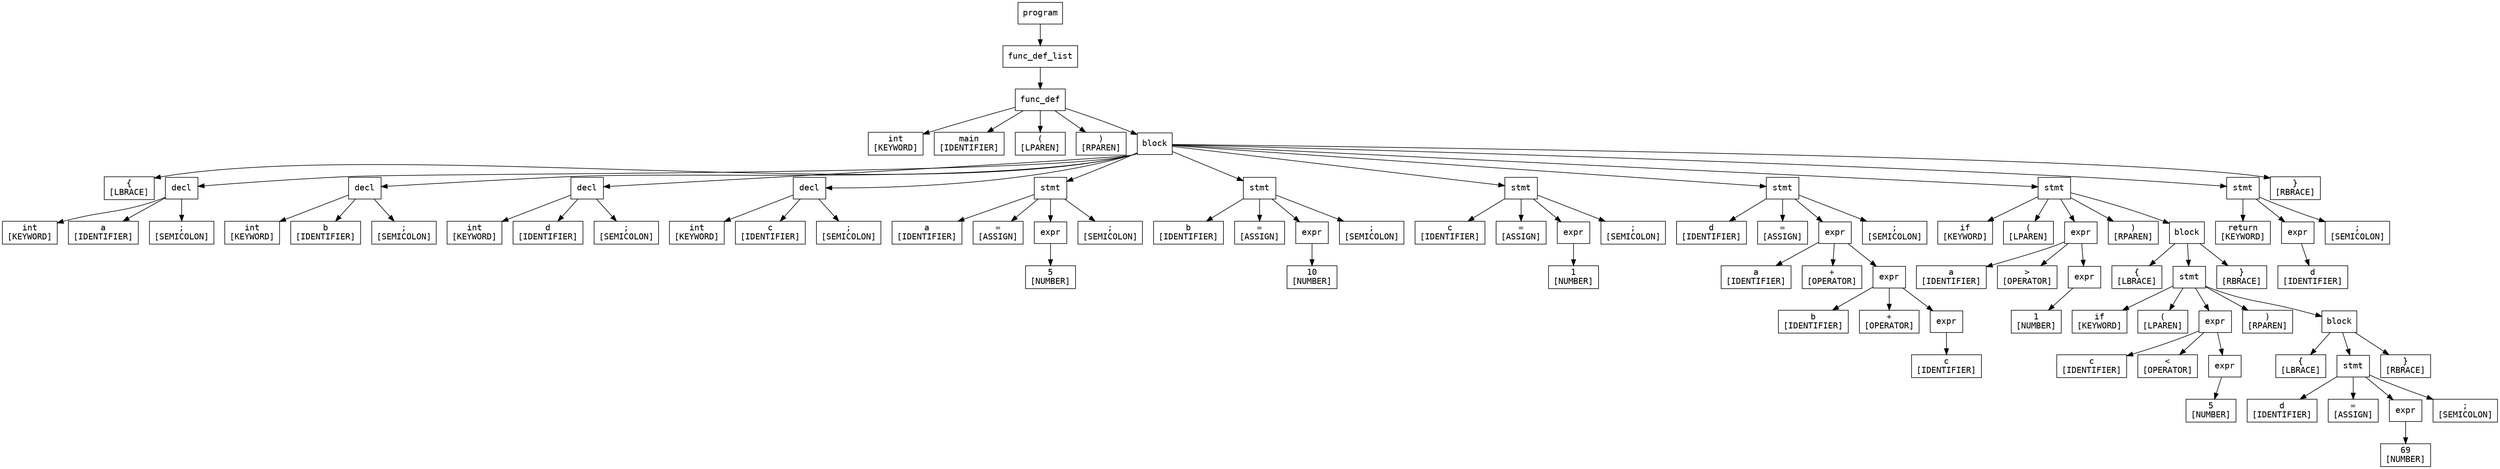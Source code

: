 digraph ParseTree {
  node [shape=box, fontname="Courier"];
  node0 [label="program"];
  node1 [label="func_def_list"];
  node2 [label="func_def"];
  node3 [label="int\n[KEYWORD]"];
  node2 -> node3;
  node4 [label="main\n[IDENTIFIER]"];
  node2 -> node4;
  node5 [label="(\n[LPAREN]"];
  node2 -> node5;
  node6 [label=")\n[RPAREN]"];
  node2 -> node6;
  node7 [label="block"];
  node8 [label="{\n[LBRACE]"];
  node7 -> node8;
  node9 [label="decl"];
  node10 [label="int\n[KEYWORD]"];
  node9 -> node10;
  node11 [label="a\n[IDENTIFIER]"];
  node9 -> node11;
  node12 [label=";\n[SEMICOLON]"];
  node9 -> node12;
  node7 -> node9;
  node13 [label="decl"];
  node14 [label="int\n[KEYWORD]"];
  node13 -> node14;
  node15 [label="b\n[IDENTIFIER]"];
  node13 -> node15;
  node16 [label=";\n[SEMICOLON]"];
  node13 -> node16;
  node7 -> node13;
  node17 [label="decl"];
  node18 [label="int\n[KEYWORD]"];
  node17 -> node18;
  node19 [label="d\n[IDENTIFIER]"];
  node17 -> node19;
  node20 [label=";\n[SEMICOLON]"];
  node17 -> node20;
  node7 -> node17;
  node21 [label="decl"];
  node22 [label="int\n[KEYWORD]"];
  node21 -> node22;
  node23 [label="c\n[IDENTIFIER]"];
  node21 -> node23;
  node24 [label=";\n[SEMICOLON]"];
  node21 -> node24;
  node7 -> node21;
  node25 [label="stmt"];
  node26 [label="a\n[IDENTIFIER]"];
  node25 -> node26;
  node27 [label="=\n[ASSIGN]"];
  node25 -> node27;
  node28 [label="expr"];
  node29 [label="5\n[NUMBER]"];
  node28 -> node29;
  node25 -> node28;
  node30 [label=";\n[SEMICOLON]"];
  node25 -> node30;
  node7 -> node25;
  node31 [label="stmt"];
  node32 [label="b\n[IDENTIFIER]"];
  node31 -> node32;
  node33 [label="=\n[ASSIGN]"];
  node31 -> node33;
  node34 [label="expr"];
  node35 [label="10\n[NUMBER]"];
  node34 -> node35;
  node31 -> node34;
  node36 [label=";\n[SEMICOLON]"];
  node31 -> node36;
  node7 -> node31;
  node37 [label="stmt"];
  node38 [label="c\n[IDENTIFIER]"];
  node37 -> node38;
  node39 [label="=\n[ASSIGN]"];
  node37 -> node39;
  node40 [label="expr"];
  node41 [label="1\n[NUMBER]"];
  node40 -> node41;
  node37 -> node40;
  node42 [label=";\n[SEMICOLON]"];
  node37 -> node42;
  node7 -> node37;
  node43 [label="stmt"];
  node44 [label="d\n[IDENTIFIER]"];
  node43 -> node44;
  node45 [label="=\n[ASSIGN]"];
  node43 -> node45;
  node46 [label="expr"];
  node47 [label="a\n[IDENTIFIER]"];
  node46 -> node47;
  node48 [label="+\n[OPERATOR]"];
  node46 -> node48;
  node49 [label="expr"];
  node50 [label="b\n[IDENTIFIER]"];
  node49 -> node50;
  node51 [label="+\n[OPERATOR]"];
  node49 -> node51;
  node52 [label="expr"];
  node53 [label="c\n[IDENTIFIER]"];
  node52 -> node53;
  node49 -> node52;
  node46 -> node49;
  node43 -> node46;
  node54 [label=";\n[SEMICOLON]"];
  node43 -> node54;
  node7 -> node43;
  node55 [label="stmt"];
  node56 [label="if\n[KEYWORD]"];
  node55 -> node56;
  node57 [label="(\n[LPAREN]"];
  node55 -> node57;
  node58 [label="expr"];
  node59 [label="a\n[IDENTIFIER]"];
  node58 -> node59;
  node60 [label=">\n[OPERATOR]"];
  node58 -> node60;
  node61 [label="expr"];
  node62 [label="1\n[NUMBER]"];
  node61 -> node62;
  node58 -> node61;
  node55 -> node58;
  node63 [label=")\n[RPAREN]"];
  node55 -> node63;
  node64 [label="block"];
  node65 [label="{\n[LBRACE]"];
  node64 -> node65;
  node66 [label="stmt"];
  node67 [label="if\n[KEYWORD]"];
  node66 -> node67;
  node68 [label="(\n[LPAREN]"];
  node66 -> node68;
  node69 [label="expr"];
  node70 [label="c\n[IDENTIFIER]"];
  node69 -> node70;
  node71 [label="<\n[OPERATOR]"];
  node69 -> node71;
  node72 [label="expr"];
  node73 [label="5\n[NUMBER]"];
  node72 -> node73;
  node69 -> node72;
  node66 -> node69;
  node74 [label=")\n[RPAREN]"];
  node66 -> node74;
  node75 [label="block"];
  node76 [label="{\n[LBRACE]"];
  node75 -> node76;
  node77 [label="stmt"];
  node78 [label="d\n[IDENTIFIER]"];
  node77 -> node78;
  node79 [label="=\n[ASSIGN]"];
  node77 -> node79;
  node80 [label="expr"];
  node81 [label="69\n[NUMBER]"];
  node80 -> node81;
  node77 -> node80;
  node82 [label=";\n[SEMICOLON]"];
  node77 -> node82;
  node75 -> node77;
  node83 [label="}\n[RBRACE]"];
  node75 -> node83;
  node66 -> node75;
  node64 -> node66;
  node84 [label="}\n[RBRACE]"];
  node64 -> node84;
  node55 -> node64;
  node7 -> node55;
  node85 [label="stmt"];
  node86 [label="return\n[KEYWORD]"];
  node85 -> node86;
  node87 [label="expr"];
  node88 [label="d\n[IDENTIFIER]"];
  node87 -> node88;
  node85 -> node87;
  node89 [label=";\n[SEMICOLON]"];
  node85 -> node89;
  node7 -> node85;
  node90 [label="}\n[RBRACE]"];
  node7 -> node90;
  node2 -> node7;
  node1 -> node2;
  node0 -> node1;
}
